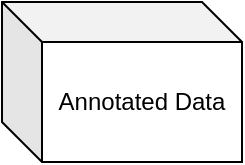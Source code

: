 <mxfile>
    <diagram id="vetRkzREUgO8CCoBc6Fg" name="Page-1">
        <mxGraphModel dx="888" dy="527" grid="1" gridSize="10" guides="1" tooltips="1" connect="1" arrows="1" fold="1" page="1" pageScale="1" pageWidth="850" pageHeight="1100" math="0" shadow="0">
            <root>
                <mxCell id="0"/>
                <mxCell id="1" parent="0"/>
                <mxCell id="2" value="Annotated Data" style="shape=cube;whiteSpace=wrap;html=1;boundedLbl=1;backgroundOutline=1;darkOpacity=0.05;darkOpacity2=0.1;" vertex="1" parent="1">
                    <mxGeometry x="350" y="80" width="120" height="80" as="geometry"/>
                </mxCell>
            </root>
        </mxGraphModel>
    </diagram>
</mxfile>